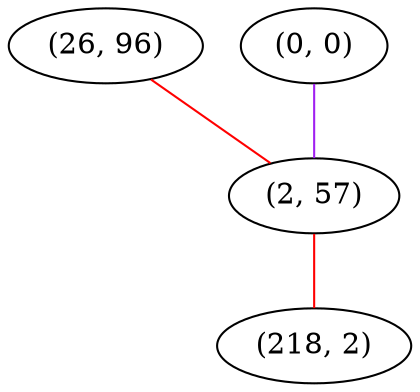 graph "" {
"(26, 96)";
"(0, 0)";
"(2, 57)";
"(218, 2)";
"(26, 96)" -- "(2, 57)"  [color=red, key=0, weight=1];
"(0, 0)" -- "(2, 57)"  [color=purple, key=0, weight=4];
"(2, 57)" -- "(218, 2)"  [color=red, key=0, weight=1];
}
